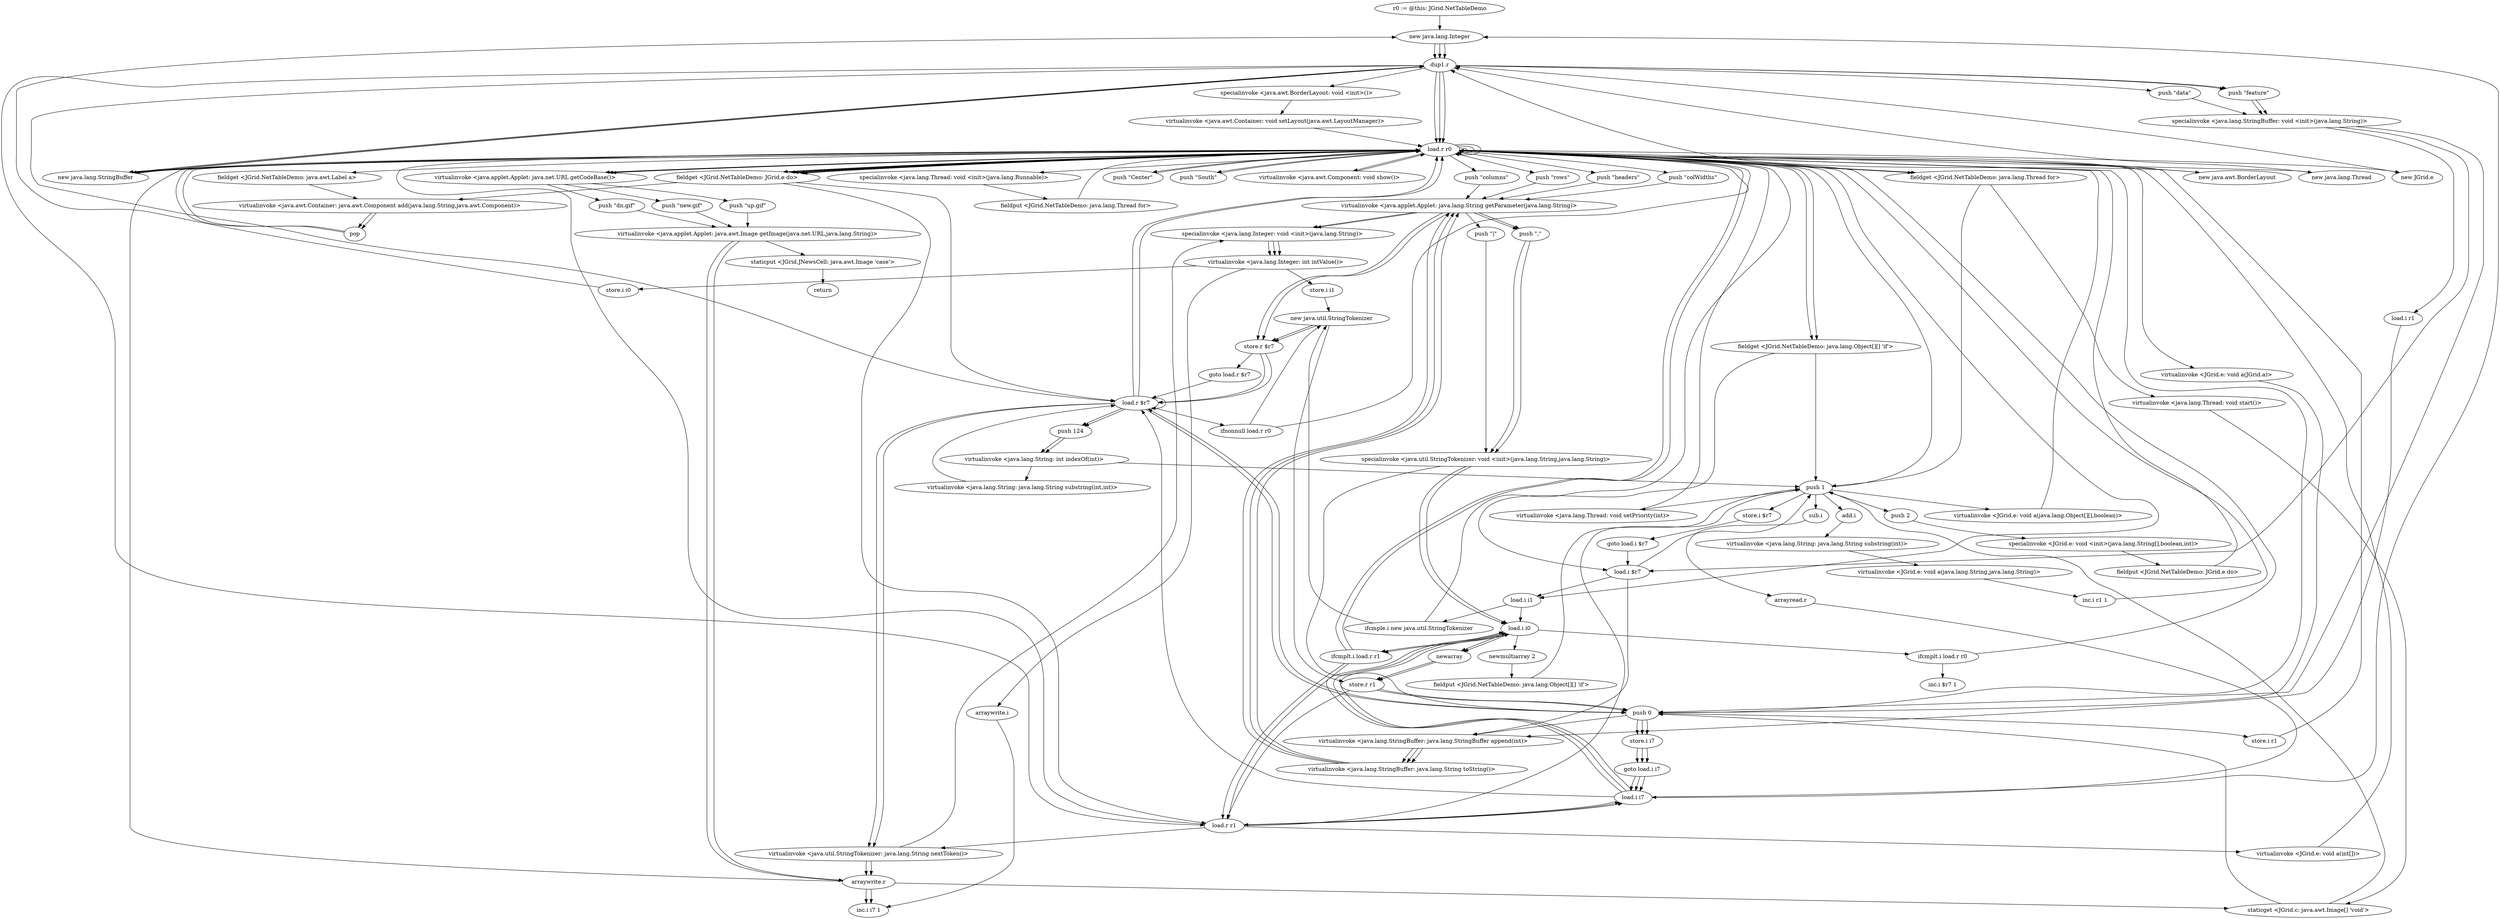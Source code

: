 digraph "" {
    "r0 := @this: JGrid.NetTableDemo"
    "new java.lang.Integer"
    "r0 := @this: JGrid.NetTableDemo"->"new java.lang.Integer";
    "dup1.r"
    "new java.lang.Integer"->"dup1.r";
    "load.r r0"
    "dup1.r"->"load.r r0";
    "push \"columns\""
    "load.r r0"->"push \"columns\"";
    "virtualinvoke <java.applet.Applet: java.lang.String getParameter(java.lang.String)>"
    "push \"columns\""->"virtualinvoke <java.applet.Applet: java.lang.String getParameter(java.lang.String)>";
    "specialinvoke <java.lang.Integer: void <init>(java.lang.String)>"
    "virtualinvoke <java.applet.Applet: java.lang.String getParameter(java.lang.String)>"->"specialinvoke <java.lang.Integer: void <init>(java.lang.String)>";
    "virtualinvoke <java.lang.Integer: int intValue()>"
    "specialinvoke <java.lang.Integer: void <init>(java.lang.String)>"->"virtualinvoke <java.lang.Integer: int intValue()>";
    "store.i i0"
    "virtualinvoke <java.lang.Integer: int intValue()>"->"store.i i0";
    "store.i i0"->"new java.lang.Integer";
    "new java.lang.Integer"->"dup1.r";
    "dup1.r"->"load.r r0";
    "push \"rows\""
    "load.r r0"->"push \"rows\"";
    "push \"rows\""->"virtualinvoke <java.applet.Applet: java.lang.String getParameter(java.lang.String)>";
    "virtualinvoke <java.applet.Applet: java.lang.String getParameter(java.lang.String)>"->"specialinvoke <java.lang.Integer: void <init>(java.lang.String)>";
    "specialinvoke <java.lang.Integer: void <init>(java.lang.String)>"->"virtualinvoke <java.lang.Integer: int intValue()>";
    "store.i i1"
    "virtualinvoke <java.lang.Integer: int intValue()>"->"store.i i1";
    "new java.util.StringTokenizer"
    "store.i i1"->"new java.util.StringTokenizer";
    "store.r $r7"
    "new java.util.StringTokenizer"->"store.r $r7";
    "load.r $r7"
    "store.r $r7"->"load.r $r7";
    "load.r $r7"->"load.r r0";
    "push \"headers\""
    "load.r r0"->"push \"headers\"";
    "push \"headers\""->"virtualinvoke <java.applet.Applet: java.lang.String getParameter(java.lang.String)>";
    "push \",\""
    "virtualinvoke <java.applet.Applet: java.lang.String getParameter(java.lang.String)>"->"push \",\"";
    "specialinvoke <java.util.StringTokenizer: void <init>(java.lang.String,java.lang.String)>"
    "push \",\""->"specialinvoke <java.util.StringTokenizer: void <init>(java.lang.String,java.lang.String)>";
    "load.i i0"
    "specialinvoke <java.util.StringTokenizer: void <init>(java.lang.String,java.lang.String)>"->"load.i i0";
    "newarray"
    "load.i i0"->"newarray";
    "store.r r1"
    "newarray"->"store.r r1";
    "push 0"
    "store.r r1"->"push 0";
    "store.i i7"
    "push 0"->"store.i i7";
    "goto load.i i7"
    "store.i i7"->"goto load.i i7";
    "load.i i7"
    "goto load.i i7"->"load.i i7";
    "load.i i7"->"load.i i0";
    "ifcmplt.i load.r r1"
    "load.i i0"->"ifcmplt.i load.r r1";
    "ifcmplt.i load.r r1"->"load.r r0";
    "new JGrid.e"
    "load.r r0"->"new JGrid.e";
    "new JGrid.e"->"dup1.r";
    "load.r r1"
    "dup1.r"->"load.r r1";
    "push 1"
    "load.r r1"->"push 1";
    "push 2"
    "push 1"->"push 2";
    "specialinvoke <JGrid.e: void <init>(java.lang.String[],boolean,int)>"
    "push 2"->"specialinvoke <JGrid.e: void <init>(java.lang.String[],boolean,int)>";
    "fieldput <JGrid.NetTableDemo: JGrid.e do>"
    "specialinvoke <JGrid.e: void <init>(java.lang.String[],boolean,int)>"->"fieldput <JGrid.NetTableDemo: JGrid.e do>";
    "fieldput <JGrid.NetTableDemo: JGrid.e do>"->"load.r r0";
    "fieldget <JGrid.NetTableDemo: JGrid.e do>"
    "load.r r0"->"fieldget <JGrid.NetTableDemo: JGrid.e do>";
    "fieldget <JGrid.NetTableDemo: JGrid.e do>"->"load.r r0";
    "virtualinvoke <JGrid.e: void a(JGrid.a)>"
    "load.r r0"->"virtualinvoke <JGrid.e: void a(JGrid.a)>";
    "virtualinvoke <JGrid.e: void a(JGrid.a)>"->"push 0";
    "store.i r1"
    "push 0"->"store.i r1";
    "store.i r1"->"load.r r0";
    "new java.lang.StringBuffer"
    "load.r r0"->"new java.lang.StringBuffer";
    "new java.lang.StringBuffer"->"dup1.r";
    "push \"feature\""
    "dup1.r"->"push \"feature\"";
    "specialinvoke <java.lang.StringBuffer: void <init>(java.lang.String)>"
    "push \"feature\""->"specialinvoke <java.lang.StringBuffer: void <init>(java.lang.String)>";
    "specialinvoke <java.lang.StringBuffer: void <init>(java.lang.String)>"->"push 0";
    "virtualinvoke <java.lang.StringBuffer: java.lang.StringBuffer append(int)>"
    "push 0"->"virtualinvoke <java.lang.StringBuffer: java.lang.StringBuffer append(int)>";
    "virtualinvoke <java.lang.StringBuffer: java.lang.String toString()>"
    "virtualinvoke <java.lang.StringBuffer: java.lang.StringBuffer append(int)>"->"virtualinvoke <java.lang.StringBuffer: java.lang.String toString()>";
    "virtualinvoke <java.lang.StringBuffer: java.lang.String toString()>"->"virtualinvoke <java.applet.Applet: java.lang.String getParameter(java.lang.String)>";
    "virtualinvoke <java.applet.Applet: java.lang.String getParameter(java.lang.String)>"->"store.r $r7";
    "goto load.r $r7"
    "store.r $r7"->"goto load.r $r7";
    "goto load.r $r7"->"load.r $r7";
    "ifnonnull load.r r0"
    "load.r $r7"->"ifnonnull load.r r0";
    "ifnonnull load.r r0"->"new java.util.StringTokenizer";
    "new java.util.StringTokenizer"->"store.r $r7";
    "store.r $r7"->"load.r $r7";
    "load.r $r7"->"load.r r0";
    "push \"colWidths\""
    "load.r r0"->"push \"colWidths\"";
    "push \"colWidths\""->"virtualinvoke <java.applet.Applet: java.lang.String getParameter(java.lang.String)>";
    "virtualinvoke <java.applet.Applet: java.lang.String getParameter(java.lang.String)>"->"push \",\"";
    "push \",\""->"specialinvoke <java.util.StringTokenizer: void <init>(java.lang.String,java.lang.String)>";
    "specialinvoke <java.util.StringTokenizer: void <init>(java.lang.String,java.lang.String)>"->"load.i i0";
    "load.i i0"->"newarray";
    "newarray"->"store.r r1";
    "store.r r1"->"push 0";
    "push 0"->"store.i i7";
    "store.i i7"->"goto load.i i7";
    "goto load.i i7"->"load.i i7";
    "load.i i7"->"load.i i0";
    "load.i i0"->"ifcmplt.i load.r r1";
    "ifcmplt.i load.r r1"->"load.r r0";
    "load.r r0"->"fieldget <JGrid.NetTableDemo: JGrid.e do>";
    "fieldget <JGrid.NetTableDemo: JGrid.e do>"->"load.r r1";
    "virtualinvoke <JGrid.e: void a(int[])>"
    "load.r r1"->"virtualinvoke <JGrid.e: void a(int[])>";
    "virtualinvoke <JGrid.e: void a(int[])>"->"load.r r0";
    "load.i i1"
    "load.r r0"->"load.i i1";
    "load.i i1"->"load.i i0";
    "newmultiarray 2"
    "load.i i0"->"newmultiarray 2";
    "fieldput <JGrid.NetTableDemo: java.lang.Object[][] 'if'>"
    "newmultiarray 2"->"fieldput <JGrid.NetTableDemo: java.lang.Object[][] 'if'>";
    "fieldput <JGrid.NetTableDemo: java.lang.Object[][] 'if'>"->"push 1";
    "store.i $r7"
    "push 1"->"store.i $r7";
    "goto load.i $r7"
    "store.i $r7"->"goto load.i $r7";
    "load.i $r7"
    "goto load.i $r7"->"load.i $r7";
    "load.i $r7"->"load.i i1";
    "ifcmple.i new java.util.StringTokenizer"
    "load.i i1"->"ifcmple.i new java.util.StringTokenizer";
    "ifcmple.i new java.util.StringTokenizer"->"load.r r0";
    "load.r r0"->"fieldget <JGrid.NetTableDemo: JGrid.e do>";
    "fieldget <JGrid.NetTableDemo: JGrid.e do>"->"load.r r0";
    "fieldget <JGrid.NetTableDemo: java.lang.Object[][] 'if'>"
    "load.r r0"->"fieldget <JGrid.NetTableDemo: java.lang.Object[][] 'if'>";
    "fieldget <JGrid.NetTableDemo: java.lang.Object[][] 'if'>"->"push 1";
    "virtualinvoke <JGrid.e: void a(java.lang.Object[][],boolean)>"
    "push 1"->"virtualinvoke <JGrid.e: void a(java.lang.Object[][],boolean)>";
    "virtualinvoke <JGrid.e: void a(java.lang.Object[][],boolean)>"->"load.r r0";
    "new java.awt.BorderLayout"
    "load.r r0"->"new java.awt.BorderLayout";
    "new java.awt.BorderLayout"->"dup1.r";
    "specialinvoke <java.awt.BorderLayout: void <init>()>"
    "dup1.r"->"specialinvoke <java.awt.BorderLayout: void <init>()>";
    "virtualinvoke <java.awt.Container: void setLayout(java.awt.LayoutManager)>"
    "specialinvoke <java.awt.BorderLayout: void <init>()>"->"virtualinvoke <java.awt.Container: void setLayout(java.awt.LayoutManager)>";
    "virtualinvoke <java.awt.Container: void setLayout(java.awt.LayoutManager)>"->"load.r r0";
    "push \"Center\""
    "load.r r0"->"push \"Center\"";
    "push \"Center\""->"load.r r0";
    "load.r r0"->"fieldget <JGrid.NetTableDemo: JGrid.e do>";
    "virtualinvoke <java.awt.Container: java.awt.Component add(java.lang.String,java.awt.Component)>"
    "fieldget <JGrid.NetTableDemo: JGrid.e do>"->"virtualinvoke <java.awt.Container: java.awt.Component add(java.lang.String,java.awt.Component)>";
    "pop"
    "virtualinvoke <java.awt.Container: java.awt.Component add(java.lang.String,java.awt.Component)>"->"pop";
    "pop"->"load.r r0";
    "push \"South\""
    "load.r r0"->"push \"South\"";
    "push \"South\""->"load.r r0";
    "fieldget <JGrid.NetTableDemo: java.awt.Label a>"
    "load.r r0"->"fieldget <JGrid.NetTableDemo: java.awt.Label a>";
    "fieldget <JGrid.NetTableDemo: java.awt.Label a>"->"virtualinvoke <java.awt.Container: java.awt.Component add(java.lang.String,java.awt.Component)>";
    "virtualinvoke <java.awt.Container: java.awt.Component add(java.lang.String,java.awt.Component)>"->"pop";
    "pop"->"load.r r0";
    "virtualinvoke <java.awt.Component: void show()>"
    "load.r r0"->"virtualinvoke <java.awt.Component: void show()>";
    "virtualinvoke <java.awt.Component: void show()>"->"load.r r0";
    "new java.lang.Thread"
    "load.r r0"->"new java.lang.Thread";
    "new java.lang.Thread"->"dup1.r";
    "dup1.r"->"load.r r0";
    "specialinvoke <java.lang.Thread: void <init>(java.lang.Runnable)>"
    "load.r r0"->"specialinvoke <java.lang.Thread: void <init>(java.lang.Runnable)>";
    "fieldput <JGrid.NetTableDemo: java.lang.Thread for>"
    "specialinvoke <java.lang.Thread: void <init>(java.lang.Runnable)>"->"fieldput <JGrid.NetTableDemo: java.lang.Thread for>";
    "fieldput <JGrid.NetTableDemo: java.lang.Thread for>"->"load.r r0";
    "fieldget <JGrid.NetTableDemo: java.lang.Thread for>"
    "load.r r0"->"fieldget <JGrid.NetTableDemo: java.lang.Thread for>";
    "fieldget <JGrid.NetTableDemo: java.lang.Thread for>"->"push 1";
    "virtualinvoke <java.lang.Thread: void setPriority(int)>"
    "push 1"->"virtualinvoke <java.lang.Thread: void setPriority(int)>";
    "virtualinvoke <java.lang.Thread: void setPriority(int)>"->"load.r r0";
    "load.r r0"->"fieldget <JGrid.NetTableDemo: java.lang.Thread for>";
    "virtualinvoke <java.lang.Thread: void start()>"
    "fieldget <JGrid.NetTableDemo: java.lang.Thread for>"->"virtualinvoke <java.lang.Thread: void start()>";
    "staticget <JGrid.c: java.awt.Image[] 'void'>"
    "virtualinvoke <java.lang.Thread: void start()>"->"staticget <JGrid.c: java.awt.Image[] 'void'>";
    "staticget <JGrid.c: java.awt.Image[] 'void'>"->"push 0";
    "push 0"->"load.r r0";
    "load.r r0"->"load.r r0";
    "virtualinvoke <java.applet.Applet: java.net.URL getCodeBase()>"
    "load.r r0"->"virtualinvoke <java.applet.Applet: java.net.URL getCodeBase()>";
    "push \"up.gif\""
    "virtualinvoke <java.applet.Applet: java.net.URL getCodeBase()>"->"push \"up.gif\"";
    "virtualinvoke <java.applet.Applet: java.awt.Image getImage(java.net.URL,java.lang.String)>"
    "push \"up.gif\""->"virtualinvoke <java.applet.Applet: java.awt.Image getImage(java.net.URL,java.lang.String)>";
    "arraywrite.r"
    "virtualinvoke <java.applet.Applet: java.awt.Image getImage(java.net.URL,java.lang.String)>"->"arraywrite.r";
    "arraywrite.r"->"staticget <JGrid.c: java.awt.Image[] 'void'>";
    "staticget <JGrid.c: java.awt.Image[] 'void'>"->"push 1";
    "push 1"->"load.r r0";
    "load.r r0"->"load.r r0";
    "load.r r0"->"virtualinvoke <java.applet.Applet: java.net.URL getCodeBase()>";
    "push \"dn.gif\""
    "virtualinvoke <java.applet.Applet: java.net.URL getCodeBase()>"->"push \"dn.gif\"";
    "push \"dn.gif\""->"virtualinvoke <java.applet.Applet: java.awt.Image getImage(java.net.URL,java.lang.String)>";
    "virtualinvoke <java.applet.Applet: java.awt.Image getImage(java.net.URL,java.lang.String)>"->"arraywrite.r";
    "arraywrite.r"->"load.r r0";
    "load.r r0"->"load.r r0";
    "load.r r0"->"virtualinvoke <java.applet.Applet: java.net.URL getCodeBase()>";
    "push \"new.gif\""
    "virtualinvoke <java.applet.Applet: java.net.URL getCodeBase()>"->"push \"new.gif\"";
    "push \"new.gif\""->"virtualinvoke <java.applet.Applet: java.awt.Image getImage(java.net.URL,java.lang.String)>";
    "staticput <JGrid.JNewsCell: java.awt.Image 'case'>"
    "virtualinvoke <java.applet.Applet: java.awt.Image getImage(java.net.URL,java.lang.String)>"->"staticput <JGrid.JNewsCell: java.awt.Image 'case'>";
    "return"
    "staticput <JGrid.JNewsCell: java.awt.Image 'case'>"->"return";
    "ifcmple.i new java.util.StringTokenizer"->"new java.util.StringTokenizer";
    "new java.util.StringTokenizer"->"store.r r1";
    "store.r r1"->"load.r r1";
    "load.r r1"->"load.r r0";
    "load.r r0"->"new java.lang.StringBuffer";
    "new java.lang.StringBuffer"->"dup1.r";
    "push \"data\""
    "dup1.r"->"push \"data\"";
    "push \"data\""->"specialinvoke <java.lang.StringBuffer: void <init>(java.lang.String)>";
    "specialinvoke <java.lang.StringBuffer: void <init>(java.lang.String)>"->"load.i $r7";
    "load.i $r7"->"virtualinvoke <java.lang.StringBuffer: java.lang.StringBuffer append(int)>";
    "virtualinvoke <java.lang.StringBuffer: java.lang.StringBuffer append(int)>"->"virtualinvoke <java.lang.StringBuffer: java.lang.String toString()>";
    "virtualinvoke <java.lang.StringBuffer: java.lang.String toString()>"->"virtualinvoke <java.applet.Applet: java.lang.String getParameter(java.lang.String)>";
    "push \"|\""
    "virtualinvoke <java.applet.Applet: java.lang.String getParameter(java.lang.String)>"->"push \"|\"";
    "push \"|\""->"specialinvoke <java.util.StringTokenizer: void <init>(java.lang.String,java.lang.String)>";
    "specialinvoke <java.util.StringTokenizer: void <init>(java.lang.String,java.lang.String)>"->"push 0";
    "push 0"->"store.i i7";
    "store.i i7"->"goto load.i i7";
    "goto load.i i7"->"load.i i7";
    "load.i i7"->"load.i i0";
    "ifcmplt.i load.r r0"
    "load.i i0"->"ifcmplt.i load.r r0";
    "inc.i $r7 1"
    "ifcmplt.i load.r r0"->"inc.i $r7 1";
    "ifcmplt.i load.r r0"->"load.r r0";
    "load.r r0"->"fieldget <JGrid.NetTableDemo: java.lang.Object[][] 'if'>";
    "fieldget <JGrid.NetTableDemo: java.lang.Object[][] 'if'>"->"load.i $r7";
    "load.i $r7"->"push 1";
    "sub.i"
    "push 1"->"sub.i";
    "arrayread.r"
    "sub.i"->"arrayread.r";
    "arrayread.r"->"load.i i7";
    "load.i i7"->"load.r r1";
    "virtualinvoke <java.util.StringTokenizer: java.lang.String nextToken()>"
    "load.r r1"->"virtualinvoke <java.util.StringTokenizer: java.lang.String nextToken()>";
    "virtualinvoke <java.util.StringTokenizer: java.lang.String nextToken()>"->"arraywrite.r";
    "inc.i i7 1"
    "arraywrite.r"->"inc.i i7 1";
    "ifcmplt.i load.r r1"->"load.r r1";
    "load.r r1"->"load.i i7";
    "load.i i7"->"new java.lang.Integer";
    "new java.lang.Integer"->"dup1.r";
    "dup1.r"->"load.r $r7";
    "load.r $r7"->"virtualinvoke <java.util.StringTokenizer: java.lang.String nextToken()>";
    "virtualinvoke <java.util.StringTokenizer: java.lang.String nextToken()>"->"specialinvoke <java.lang.Integer: void <init>(java.lang.String)>";
    "specialinvoke <java.lang.Integer: void <init>(java.lang.String)>"->"virtualinvoke <java.lang.Integer: int intValue()>";
    "arraywrite.i"
    "virtualinvoke <java.lang.Integer: int intValue()>"->"arraywrite.i";
    "arraywrite.i"->"inc.i i7 1";
    "ifnonnull load.r r0"->"load.r r0";
    "load.r r0"->"fieldget <JGrid.NetTableDemo: JGrid.e do>";
    "fieldget <JGrid.NetTableDemo: JGrid.e do>"->"load.r $r7";
    "load.r $r7"->"push 0";
    "push 0"->"load.r $r7";
    "push 124"
    "load.r $r7"->"push 124";
    "virtualinvoke <java.lang.String: int indexOf(int)>"
    "push 124"->"virtualinvoke <java.lang.String: int indexOf(int)>";
    "virtualinvoke <java.lang.String: java.lang.String substring(int,int)>"
    "virtualinvoke <java.lang.String: int indexOf(int)>"->"virtualinvoke <java.lang.String: java.lang.String substring(int,int)>";
    "virtualinvoke <java.lang.String: java.lang.String substring(int,int)>"->"load.r $r7";
    "load.r $r7"->"load.r $r7";
    "load.r $r7"->"push 124";
    "push 124"->"virtualinvoke <java.lang.String: int indexOf(int)>";
    "virtualinvoke <java.lang.String: int indexOf(int)>"->"push 1";
    "add.i"
    "push 1"->"add.i";
    "virtualinvoke <java.lang.String: java.lang.String substring(int)>"
    "add.i"->"virtualinvoke <java.lang.String: java.lang.String substring(int)>";
    "virtualinvoke <JGrid.e: void a(java.lang.String,java.lang.String)>"
    "virtualinvoke <java.lang.String: java.lang.String substring(int)>"->"virtualinvoke <JGrid.e: void a(java.lang.String,java.lang.String)>";
    "inc.i r1 1"
    "virtualinvoke <JGrid.e: void a(java.lang.String,java.lang.String)>"->"inc.i r1 1";
    "inc.i r1 1"->"load.r r0";
    "load.r r0"->"new java.lang.StringBuffer";
    "new java.lang.StringBuffer"->"dup1.r";
    "dup1.r"->"push \"feature\"";
    "push \"feature\""->"specialinvoke <java.lang.StringBuffer: void <init>(java.lang.String)>";
    "load.i r1"
    "specialinvoke <java.lang.StringBuffer: void <init>(java.lang.String)>"->"load.i r1";
    "load.i r1"->"virtualinvoke <java.lang.StringBuffer: java.lang.StringBuffer append(int)>";
    "virtualinvoke <java.lang.StringBuffer: java.lang.StringBuffer append(int)>"->"virtualinvoke <java.lang.StringBuffer: java.lang.String toString()>";
    "virtualinvoke <java.lang.StringBuffer: java.lang.String toString()>"->"virtualinvoke <java.applet.Applet: java.lang.String getParameter(java.lang.String)>";
    "virtualinvoke <java.applet.Applet: java.lang.String getParameter(java.lang.String)>"->"store.r $r7";
    "ifcmplt.i load.r r1"->"load.r r1";
    "load.r r1"->"load.i i7";
    "load.i i7"->"load.r $r7";
    "load.r $r7"->"virtualinvoke <java.util.StringTokenizer: java.lang.String nextToken()>";
    "virtualinvoke <java.util.StringTokenizer: java.lang.String nextToken()>"->"arraywrite.r";
    "arraywrite.r"->"inc.i i7 1";
}
